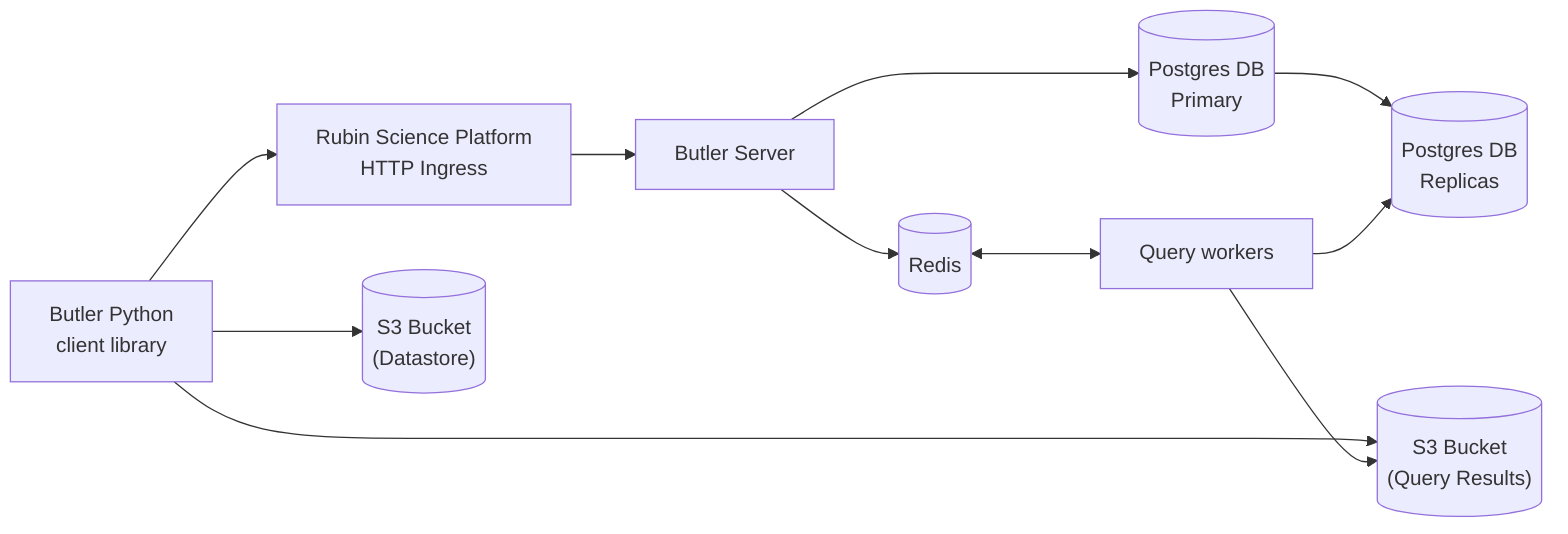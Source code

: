 flowchart LR
    A["Butler Python\nclient library"]
    B["Rubin Science Platform\nHTTP Ingress"]
    C[("S3 Bucket\n(Datastore)")]
    D[("S3 Bucket\n(Query Results)")]
    E[Butler Server]
    F[(Redis)]
    G[("Postgres DB\nPrimary")]
    H[("Postgres DB\nReplicas")]
    I[Query workers]
    A --> B
    A --> C
    A --> D
    B --> E
    E --> F
    E --> G
    G --> H
    F <---> I
    I --> H
    I --> D